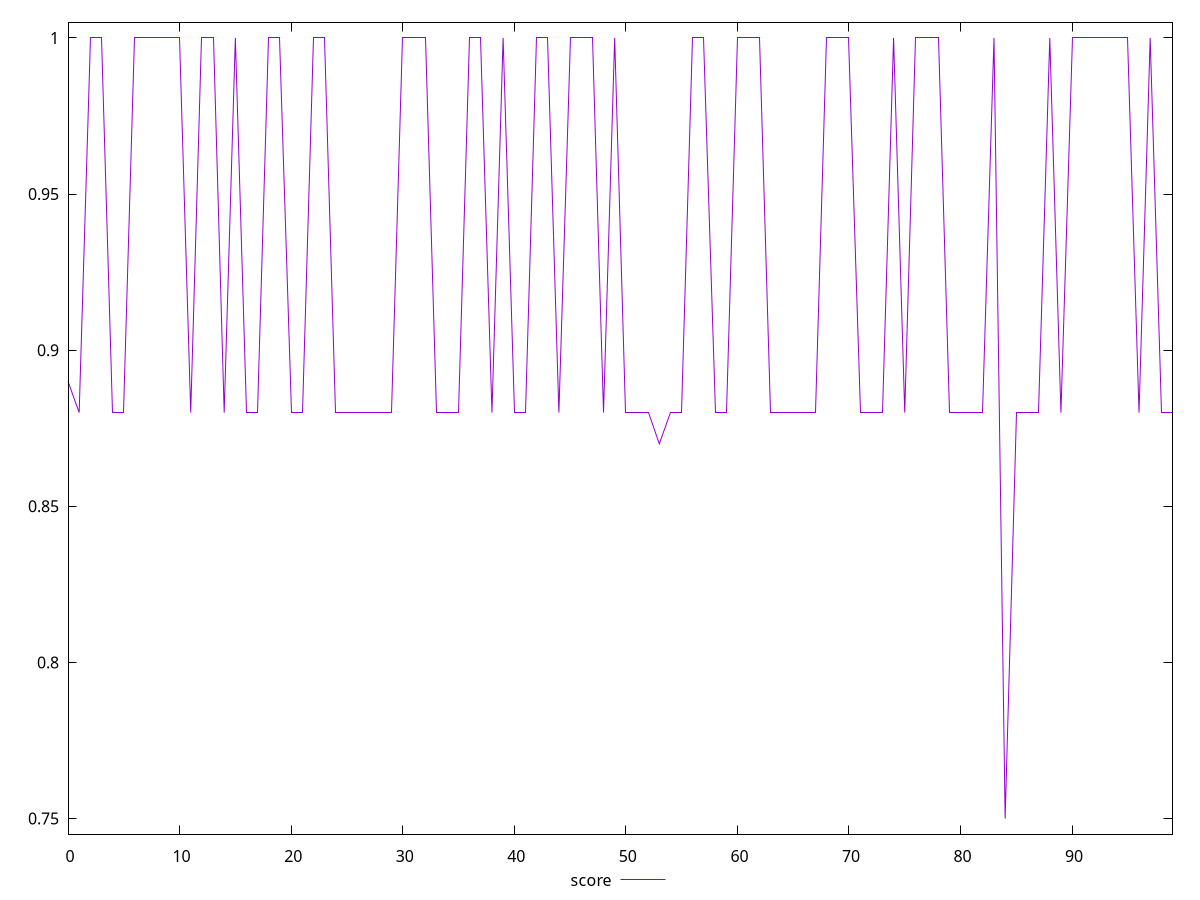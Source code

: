 reset

$score <<EOF
0 0.89
1 0.88
2 1
3 1
4 0.88
5 0.88
6 1
7 1
8 1
9 1
10 1
11 0.88
12 1
13 1
14 0.88
15 1
16 0.88
17 0.88
18 1
19 1
20 0.88
21 0.88
22 1
23 1
24 0.88
25 0.88
26 0.88
27 0.88
28 0.88
29 0.88
30 1
31 1
32 1
33 0.88
34 0.88
35 0.88
36 1
37 1
38 0.88
39 1
40 0.88
41 0.88
42 1
43 1
44 0.88
45 1
46 1
47 1
48 0.88
49 1
50 0.88
51 0.88
52 0.88
53 0.87
54 0.88
55 0.88
56 1
57 1
58 0.88
59 0.88
60 1
61 1
62 1
63 0.88
64 0.88
65 0.88
66 0.88
67 0.88
68 1
69 1
70 1
71 0.88
72 0.88
73 0.88
74 1
75 0.88
76 1
77 1
78 1
79 0.88
80 0.88
81 0.88
82 0.88
83 1
84 0.75
85 0.88
86 0.88
87 0.88
88 1
89 0.88
90 1
91 1
92 1
93 1
94 1
95 1
96 0.88
97 1
98 0.88
99 0.88
EOF

set key outside below
set xrange [0:99]
set yrange [0.745:1.005]
set trange [0.745:1.005]
set terminal svg size 640, 500 enhanced background rgb 'white'
set output "report_00009_2021-02-08T22-37-41.559Z/unminified-css/samples/pages+cached/score/values.svg"

plot $score title "score" with line

reset
